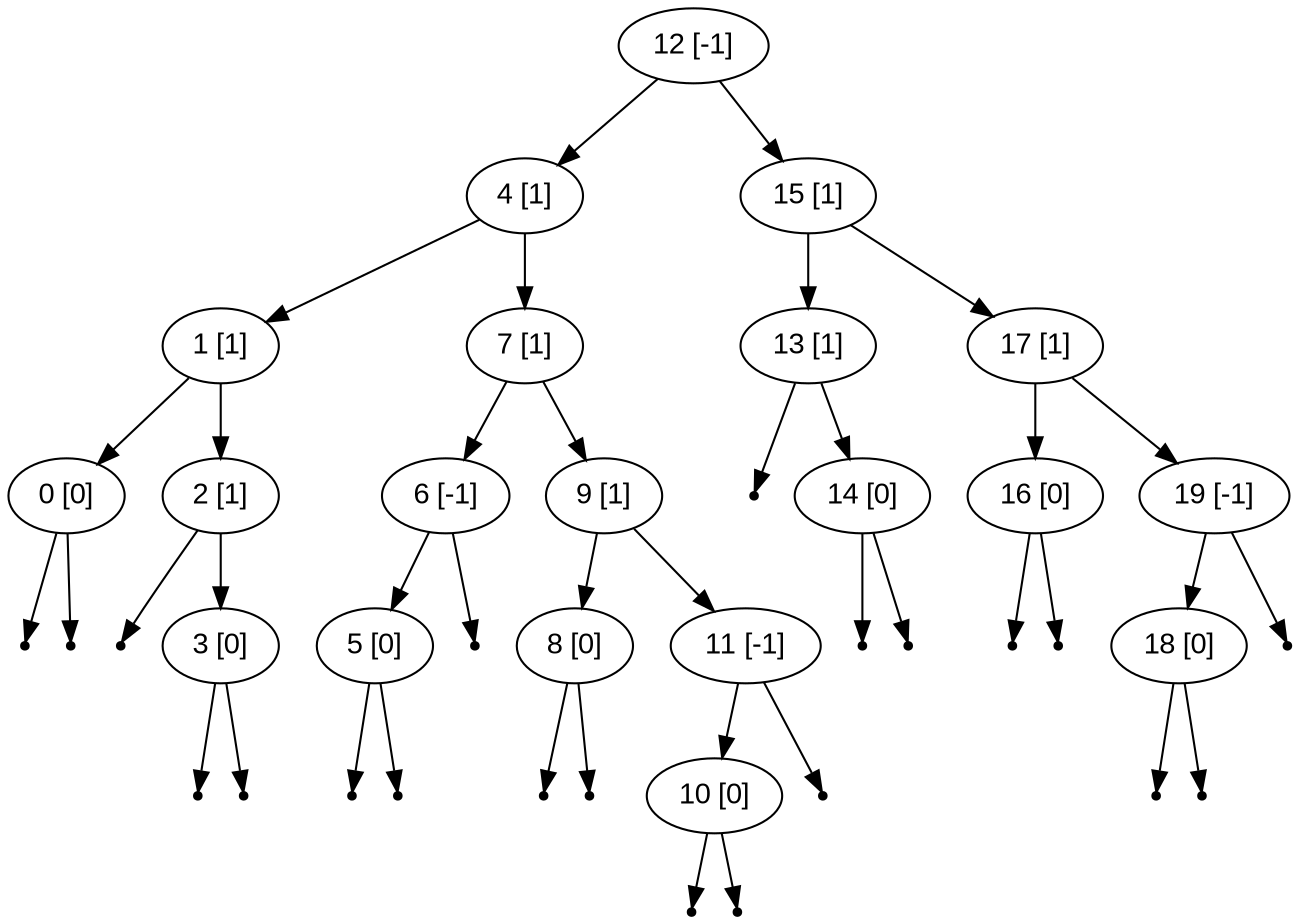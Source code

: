 digraph BST {
    node [fontname="Arial"];
    "12 [-1]" -> "4 [1]";
    "12 [-1]" -> "15 [1]";
    "4 [1]" -> "1 [1]";
    "4 [1]" -> "7 [1]";
    "1 [1]" -> "0 [0]";
    "1 [1]" -> "2 [1]";
    null1 [shape=point];
    "0 [0]" -> "null1"
    null2 [shape=point];
    "0 [0]" -> "null2"
    null3 [shape=point];
    "2 [1]" -> "null3"
    "2 [1]" -> "3 [0]";
    null4 [shape=point];
    "3 [0]" -> "null4"
    null5 [shape=point];
    "3 [0]" -> "null5"
    "7 [1]" -> "6 [-1]";
    "7 [1]" -> "9 [1]";
    "6 [-1]" -> "5 [0]";
    null6 [shape=point];
    "6 [-1]" -> "null6"
    null7 [shape=point];
    "5 [0]" -> "null7"
    null8 [shape=point];
    "5 [0]" -> "null8"
    "9 [1]" -> "8 [0]";
    "9 [1]" -> "11 [-1]";
    null9 [shape=point];
    "8 [0]" -> "null9"
    null10 [shape=point];
    "8 [0]" -> "null10"
    "11 [-1]" -> "10 [0]";
    null11 [shape=point];
    "11 [-1]" -> "null11"
    null12 [shape=point];
    "10 [0]" -> "null12"
    null13 [shape=point];
    "10 [0]" -> "null13"
    "15 [1]" -> "13 [1]";
    "15 [1]" -> "17 [1]";
    null14 [shape=point];
    "13 [1]" -> "null14"
    "13 [1]" -> "14 [0]";
    null15 [shape=point];
    "14 [0]" -> "null15"
    null16 [shape=point];
    "14 [0]" -> "null16"
    "17 [1]" -> "16 [0]";
    "17 [1]" -> "19 [-1]";
    null17 [shape=point];
    "16 [0]" -> "null17"
    null18 [shape=point];
    "16 [0]" -> "null18"
    "19 [-1]" -> "18 [0]";
    null19 [shape=point];
    "19 [-1]" -> "null19"
    null20 [shape=point];
    "18 [0]" -> "null20"
    null21 [shape=point];
    "18 [0]" -> "null21"
}
